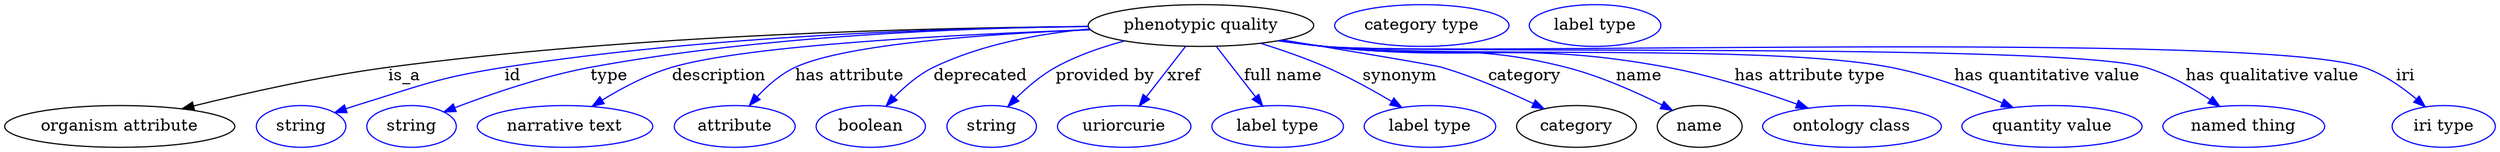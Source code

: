digraph {
	graph [bb="0,0,2139,123"];
	node [label="\N"];
	"phenotypic quality"	[height=0.5,
		label="phenotypic quality",
		pos="1025.8,105",
		width=2.69];
	"organism attribute"	[height=0.5,
		pos="98.791,18",
		width=2.7442];
	"phenotypic quality" -> "organism attribute"	[label=is_a,
		lp="347.79,61.5",
		pos="e,152.97,33.095 929.08,103.95 794.9,102.78 544.91,96.62 333.79,69 275.29,61.347 209.7,46.888 162.71,35.479"];
	id	[color=blue,
		height=0.5,
		label=string,
		pos="253.79,18",
		width=1.0652];
	"phenotypic quality" -> id	[color=blue,
		label=id,
		lp="435.79,61.5",
		pos="e,283.02,29.732 929.01,104.12 810.41,102.94 603.65,96.571 428.79,69 381.07,61.475 327.92,45.101 292.86,33.134",
		style=solid];
	type	[color=blue,
		height=0.5,
		label=string,
		pos="348.79,18",
		width=1.0652];
	"phenotypic quality" -> type	[color=blue,
		label=type,
		lp="517.79,61.5",
		pos="e,376.69,30.564 928.83,104.38 823,103.22 648.97,96.636 501.79,69 461.27,61.392 416.64,45.947 386.09,34.224",
		style=solid];
	description	[color=blue,
		height=0.5,
		label="narrative text",
		pos="480.79,18",
		width=2.0943];
	"phenotypic quality" -> description	[color=blue,
		label=description,
		lp="612.29,61.5",
		pos="e,503.89,35.322 930.79,101.39 817.9,97.464 636.66,88.335 571.79,69 550.95,62.787 529.54,51.324 512.72,40.94",
		style=solid];
	"has attribute"	[color=blue,
		height=0.5,
		label=attribute,
		pos="625.79,18",
		width=1.4443];
	"phenotypic quality" -> "has attribute"	[color=blue,
		label="has attribute",
		lp="723.79,61.5",
		pos="e,638.03,35.962 930.67,101.5 843.09,97.944 720.36,89.391 676.79,69 664.51,63.251 653.41,53.288 644.73,43.761",
		style=solid];
	deprecated	[color=blue,
		height=0.5,
		label=boolean,
		pos="742.79,18",
		width=1.2999];
	"phenotypic quality" -> deprecated	[color=blue,
		label=deprecated,
		lp="836.29,61.5",
		pos="e,755.77,35.714 940.5,96.363 885.96,90.463 820.89,81.236 795.79,69 783.23,62.876 771.64,52.727 762.52,43.167",
		style=solid];
	"provided by"	[color=blue,
		height=0.5,
		label=string,
		pos="845.79,18",
		width=1.0652];
	"phenotypic quality" -> "provided by"	[color=blue,
		label="provided by",
		lp="943.29,61.5",
		pos="e,859.7,35.107 959.95,91.671 940.18,86.382 918.93,79.038 900.79,69 888.32,62.098 876.37,51.842 866.81,42.412",
		style=solid];
	xref	[color=blue,
		height=0.5,
		label=uriorcurie,
		pos="959.79,18",
		width=1.5887];
	"phenotypic quality" -> xref	[color=blue,
		label=xref,
		lp="1011.3,61.5",
		pos="e,972.68,35.597 1012.4,86.799 1002.8,74.426 989.73,57.555 979,43.738",
		style=solid];
	"full name"	[color=blue,
		height=0.5,
		label="label type",
		pos="1091.8,18",
		width=1.5707];
	"phenotypic quality" -> "full name"	[color=blue,
		label="full name",
		lp="1096.3,61.5",
		pos="e,1078.9,35.597 1039.1,86.799 1048.8,74.426 1061.9,57.555 1072.6,43.738",
		style=solid];
	synonym	[color=blue,
		height=0.5,
		label="label type",
		pos="1222.8,18",
		width=1.5707];
	"phenotypic quality" -> synonym	[color=blue,
		label=synonym,
		lp="1196.8,61.5",
		pos="e,1198.5,34.366 1077.1,89.655 1095.3,83.974 1115.7,76.904 1133.8,69 1153,60.605 1173.4,49.311 1189.8,39.582",
		style=solid];
	category	[height=0.5,
		pos="1348.8,18",
		width=1.4263];
	"phenotypic quality" -> category	[color=blue,
		label=category,
		lp="1304.3,61.5",
		pos="e,1320.9,33.279 1095.8,92.567 1153.2,83.13 1226.1,70.978 1232.8,69 1260,60.954 1289.4,48.254 1311.8,37.667",
		style=solid];
	name	[height=0.5,
		pos="1454.8,18",
		width=1.011];
	"phenotypic quality" -> name	[color=blue,
		label=name,
		lp="1402.8,61.5",
		pos="e,1431.4,31.882 1094.4,92.251 1106.8,90.336 1119.7,88.494 1131.8,87 1223.9,75.646 1249.8,91.797 1339.8,69 1368.8,61.652 1399.8,47.792 \
1422.3,36.525",
		style=solid];
	"has attribute type"	[color=blue,
		height=0.5,
		label="ontology class",
		pos="1585.8,18",
		width=2.1304];
	"phenotypic quality" -> "has attribute type"	[color=blue,
		label="has attribute type",
		lp="1549.8,61.5",
		pos="e,1547.9,33.795 1093.5,92.125 1106.2,90.188 1119.4,88.371 1131.8,87 1262.4,72.582 1297.6,92.879 1426.8,69 1465,61.927 1507,48.492 \
1538.2,37.329",
		style=solid];
	"has quantitative value"	[color=blue,
		height=0.5,
		label="quantity value",
		pos="1757.8,18",
		width=2.1484];
	"phenotypic quality" -> "has quantitative value"	[color=blue,
		label="has quantitative value",
		lp="1753.8,61.5",
		pos="e,1724.3,34.339 1092.9,91.967 1105.8,90.02 1119.2,88.24 1131.8,87 1239.6,76.406 1512.5,89.572 1618.8,69 1652,62.579 1687.8,49.514 \
1714.8,38.35",
		style=solid];
	"has qualitative value"	[color=blue,
		height=0.5,
		label="named thing",
		pos="1922.8,18",
		width=1.9318];
	"phenotypic quality" -> "has qualitative value"	[color=blue,
		label="has qualitative value",
		lp="1947.3,61.5",
		pos="e,1902.2,35.198 1092.6,91.893 1105.6,89.94 1119.1,88.176 1131.8,87 1209.9,79.771 1762.3,90.581 1837.8,69 1857.9,63.239 1878.2,51.565 \
1893.9,40.945",
		style=solid];
	iri	[color=blue,
		height=0.5,
		label="iri type",
		pos="2094.8,18",
		width=1.2277];
	"phenotypic quality" -> iri	[color=blue,
		label=iri,
		lp="2061.8,61.5",
		pos="e,2078.9,34.957 1092.3,91.881 1105.4,89.916 1119,88.15 1131.8,87 1230.7,78.112 1931.6,100.59 2025.8,69 2042.6,63.366 2058.8,52.06 \
2071.2,41.622",
		style=solid];
	"named thing_category"	[color=blue,
		height=0.5,
		label="category type",
		pos="1215.8,105",
		width=2.0762];
	attribute_name	[color=blue,
		height=0.5,
		label="label type",
		pos="1364.8,105",
		width=1.5707];
}
